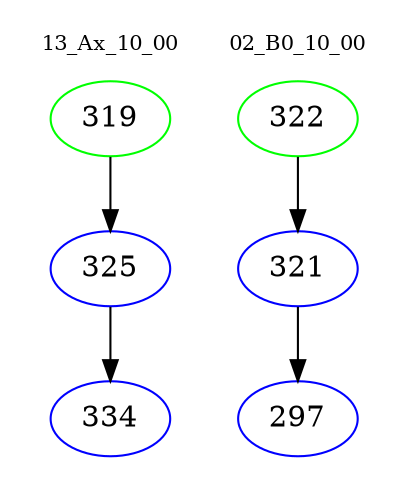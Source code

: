 digraph{
subgraph cluster_0 {
color = white
label = "13_Ax_10_00";
fontsize=10;
T0_319 [label="319", color="green"]
T0_319 -> T0_325 [color="black"]
T0_325 [label="325", color="blue"]
T0_325 -> T0_334 [color="black"]
T0_334 [label="334", color="blue"]
}
subgraph cluster_1 {
color = white
label = "02_B0_10_00";
fontsize=10;
T1_322 [label="322", color="green"]
T1_322 -> T1_321 [color="black"]
T1_321 [label="321", color="blue"]
T1_321 -> T1_297 [color="black"]
T1_297 [label="297", color="blue"]
}
}
